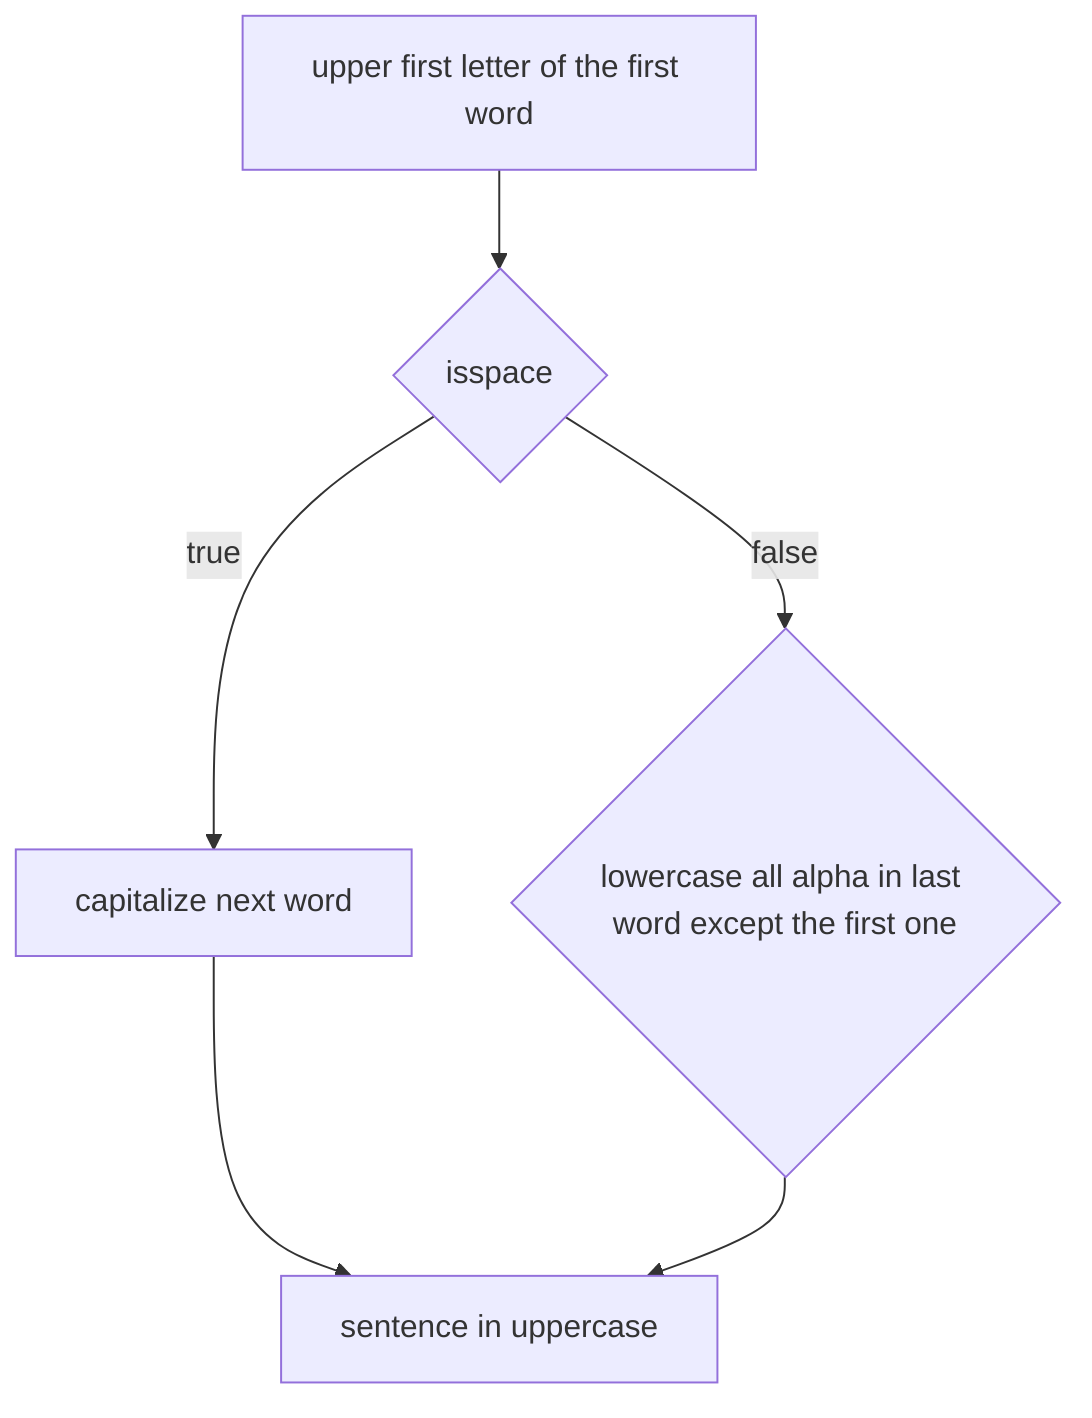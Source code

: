 flowchart TD
mystart[upper first letter of the first word]
mystart-->condiction1{isspace}
condiction1-->|true| set1[capitalize next word]
condiction1-->|false| set2{lowercase all alpha in last word except the first one}
set1-->other1[sentence in uppercase]
set2-->other1